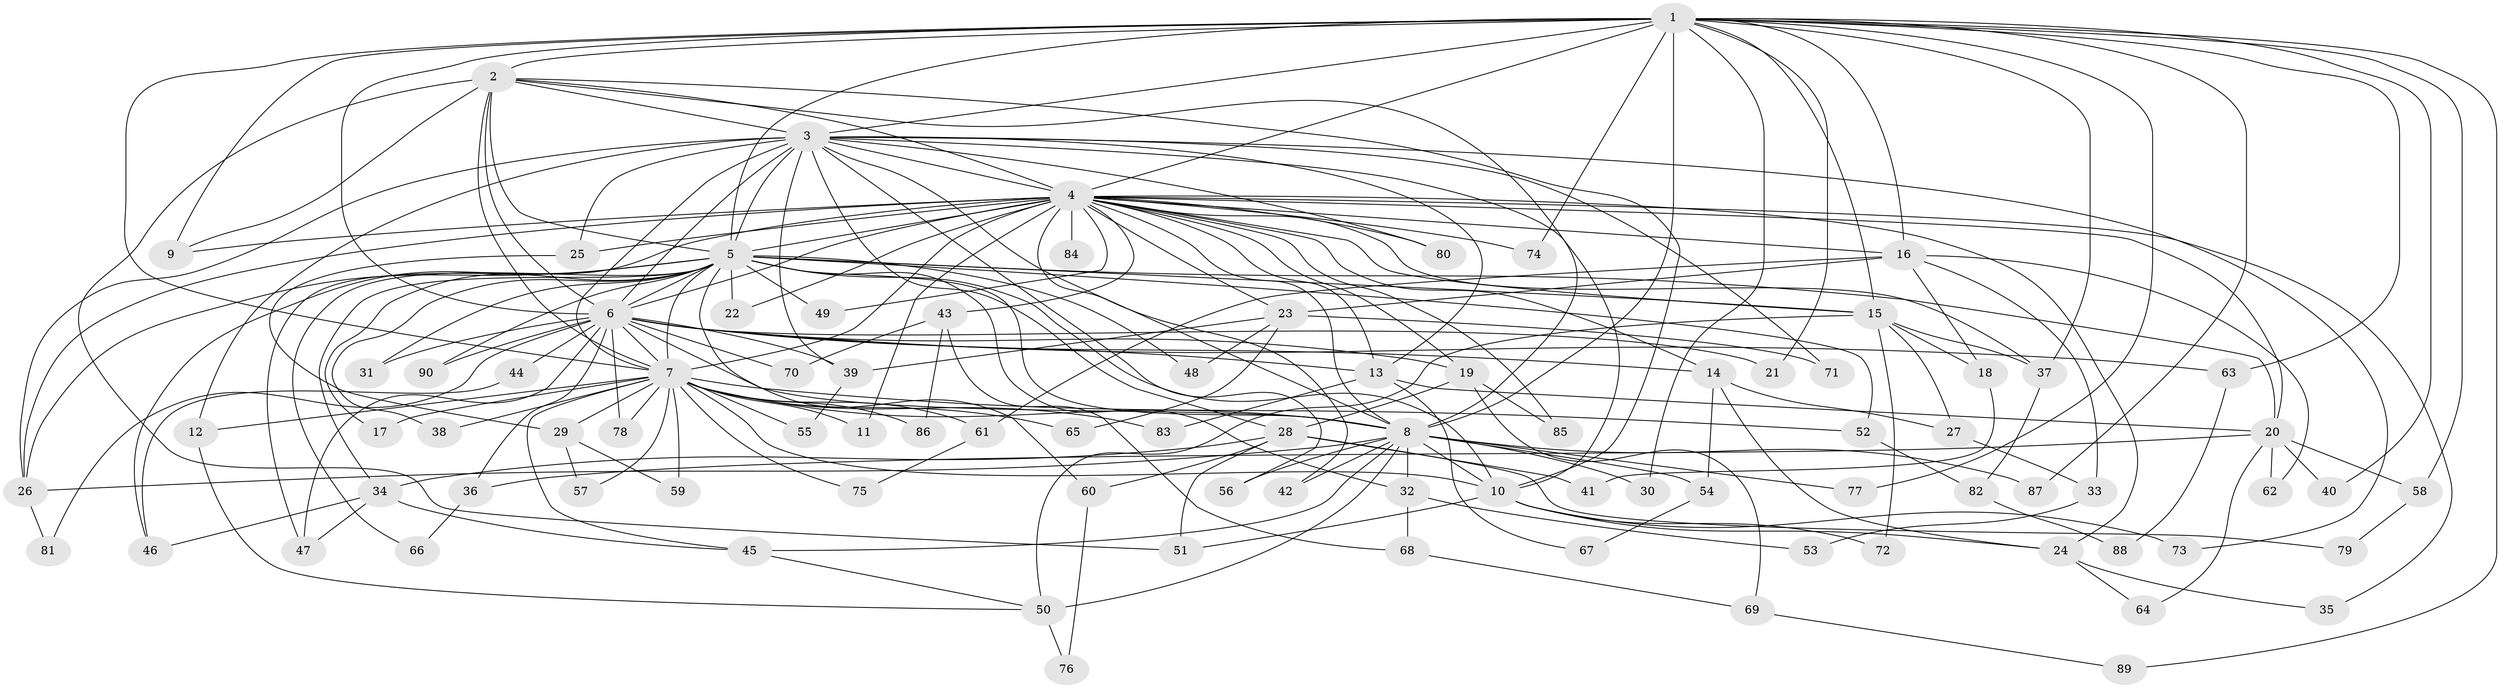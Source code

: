 // original degree distribution, {23: 0.023809523809523808, 12: 0.007936507936507936, 25: 0.007936507936507936, 29: 0.007936507936507936, 22: 0.015873015873015872, 26: 0.007936507936507936, 17: 0.007936507936507936, 3: 0.23015873015873015, 5: 0.047619047619047616, 4: 0.1111111111111111, 2: 0.49206349206349204, 7: 0.023809523809523808, 8: 0.007936507936507936, 6: 0.007936507936507936}
// Generated by graph-tools (version 1.1) at 2025/49/03/04/25 22:49:17]
// undirected, 90 vertices, 207 edges
graph export_dot {
  node [color=gray90,style=filled];
  1;
  2;
  3;
  4;
  5;
  6;
  7;
  8;
  9;
  10;
  11;
  12;
  13;
  14;
  15;
  16;
  17;
  18;
  19;
  20;
  21;
  22;
  23;
  24;
  25;
  26;
  27;
  28;
  29;
  30;
  31;
  32;
  33;
  34;
  35;
  36;
  37;
  38;
  39;
  40;
  41;
  42;
  43;
  44;
  45;
  46;
  47;
  48;
  49;
  50;
  51;
  52;
  53;
  54;
  55;
  56;
  57;
  58;
  59;
  60;
  61;
  62;
  63;
  64;
  65;
  66;
  67;
  68;
  69;
  70;
  71;
  72;
  73;
  74;
  75;
  76;
  77;
  78;
  79;
  80;
  81;
  82;
  83;
  84;
  85;
  86;
  87;
  88;
  89;
  90;
  1 -- 2 [weight=1.0];
  1 -- 3 [weight=1.0];
  1 -- 4 [weight=2.0];
  1 -- 5 [weight=1.0];
  1 -- 6 [weight=3.0];
  1 -- 7 [weight=1.0];
  1 -- 8 [weight=1.0];
  1 -- 9 [weight=1.0];
  1 -- 15 [weight=1.0];
  1 -- 16 [weight=1.0];
  1 -- 21 [weight=1.0];
  1 -- 30 [weight=1.0];
  1 -- 37 [weight=1.0];
  1 -- 40 [weight=1.0];
  1 -- 58 [weight=1.0];
  1 -- 63 [weight=1.0];
  1 -- 74 [weight=1.0];
  1 -- 77 [weight=1.0];
  1 -- 87 [weight=1.0];
  1 -- 89 [weight=1.0];
  2 -- 3 [weight=1.0];
  2 -- 4 [weight=2.0];
  2 -- 5 [weight=1.0];
  2 -- 6 [weight=2.0];
  2 -- 7 [weight=1.0];
  2 -- 8 [weight=2.0];
  2 -- 9 [weight=1.0];
  2 -- 10 [weight=1.0];
  2 -- 51 [weight=1.0];
  3 -- 4 [weight=3.0];
  3 -- 5 [weight=3.0];
  3 -- 6 [weight=2.0];
  3 -- 7 [weight=1.0];
  3 -- 8 [weight=1.0];
  3 -- 10 [weight=1.0];
  3 -- 12 [weight=1.0];
  3 -- 13 [weight=1.0];
  3 -- 25 [weight=1.0];
  3 -- 26 [weight=1.0];
  3 -- 28 [weight=1.0];
  3 -- 39 [weight=1.0];
  3 -- 56 [weight=1.0];
  3 -- 71 [weight=1.0];
  3 -- 73 [weight=1.0];
  3 -- 80 [weight=1.0];
  4 -- 5 [weight=3.0];
  4 -- 6 [weight=4.0];
  4 -- 7 [weight=2.0];
  4 -- 8 [weight=2.0];
  4 -- 9 [weight=1.0];
  4 -- 11 [weight=2.0];
  4 -- 13 [weight=1.0];
  4 -- 14 [weight=1.0];
  4 -- 15 [weight=1.0];
  4 -- 16 [weight=1.0];
  4 -- 19 [weight=1.0];
  4 -- 20 [weight=1.0];
  4 -- 22 [weight=1.0];
  4 -- 23 [weight=2.0];
  4 -- 24 [weight=2.0];
  4 -- 25 [weight=1.0];
  4 -- 26 [weight=1.0];
  4 -- 35 [weight=1.0];
  4 -- 37 [weight=1.0];
  4 -- 42 [weight=1.0];
  4 -- 43 [weight=1.0];
  4 -- 47 [weight=1.0];
  4 -- 49 [weight=1.0];
  4 -- 74 [weight=1.0];
  4 -- 80 [weight=1.0];
  4 -- 84 [weight=2.0];
  4 -- 85 [weight=1.0];
  5 -- 6 [weight=2.0];
  5 -- 7 [weight=1.0];
  5 -- 8 [weight=1.0];
  5 -- 10 [weight=1.0];
  5 -- 15 [weight=1.0];
  5 -- 17 [weight=1.0];
  5 -- 20 [weight=1.0];
  5 -- 22 [weight=1.0];
  5 -- 26 [weight=1.0];
  5 -- 31 [weight=1.0];
  5 -- 32 [weight=1.0];
  5 -- 34 [weight=1.0];
  5 -- 38 [weight=1.0];
  5 -- 46 [weight=1.0];
  5 -- 48 [weight=1.0];
  5 -- 49 [weight=1.0];
  5 -- 52 [weight=1.0];
  5 -- 60 [weight=1.0];
  5 -- 66 [weight=1.0];
  5 -- 90 [weight=1.0];
  6 -- 7 [weight=2.0];
  6 -- 8 [weight=3.0];
  6 -- 13 [weight=1.0];
  6 -- 14 [weight=1.0];
  6 -- 19 [weight=1.0];
  6 -- 21 [weight=1.0];
  6 -- 31 [weight=1.0];
  6 -- 36 [weight=1.0];
  6 -- 39 [weight=1.0];
  6 -- 44 [weight=1.0];
  6 -- 47 [weight=2.0];
  6 -- 63 [weight=1.0];
  6 -- 70 [weight=1.0];
  6 -- 78 [weight=1.0];
  6 -- 81 [weight=1.0];
  6 -- 90 [weight=1.0];
  7 -- 8 [weight=1.0];
  7 -- 10 [weight=1.0];
  7 -- 11 [weight=1.0];
  7 -- 12 [weight=1.0];
  7 -- 17 [weight=1.0];
  7 -- 29 [weight=1.0];
  7 -- 38 [weight=1.0];
  7 -- 45 [weight=1.0];
  7 -- 52 [weight=1.0];
  7 -- 55 [weight=1.0];
  7 -- 57 [weight=1.0];
  7 -- 59 [weight=1.0];
  7 -- 61 [weight=1.0];
  7 -- 65 [weight=1.0];
  7 -- 75 [weight=1.0];
  7 -- 78 [weight=1.0];
  7 -- 83 [weight=1.0];
  7 -- 86 [weight=1.0];
  8 -- 10 [weight=1.0];
  8 -- 26 [weight=1.0];
  8 -- 30 [weight=1.0];
  8 -- 32 [weight=1.0];
  8 -- 42 [weight=1.0];
  8 -- 45 [weight=1.0];
  8 -- 50 [weight=1.0];
  8 -- 54 [weight=1.0];
  8 -- 56 [weight=1.0];
  8 -- 77 [weight=1.0];
  8 -- 87 [weight=1.0];
  10 -- 24 [weight=1.0];
  10 -- 51 [weight=1.0];
  10 -- 72 [weight=1.0];
  10 -- 73 [weight=1.0];
  12 -- 50 [weight=1.0];
  13 -- 20 [weight=1.0];
  13 -- 67 [weight=1.0];
  13 -- 83 [weight=1.0];
  14 -- 24 [weight=1.0];
  14 -- 27 [weight=1.0];
  14 -- 54 [weight=1.0];
  15 -- 18 [weight=1.0];
  15 -- 27 [weight=1.0];
  15 -- 37 [weight=1.0];
  15 -- 50 [weight=1.0];
  15 -- 72 [weight=1.0];
  16 -- 18 [weight=1.0];
  16 -- 23 [weight=1.0];
  16 -- 33 [weight=1.0];
  16 -- 61 [weight=1.0];
  16 -- 62 [weight=1.0];
  18 -- 41 [weight=1.0];
  19 -- 28 [weight=1.0];
  19 -- 69 [weight=1.0];
  19 -- 85 [weight=1.0];
  20 -- 36 [weight=1.0];
  20 -- 40 [weight=1.0];
  20 -- 58 [weight=1.0];
  20 -- 62 [weight=1.0];
  20 -- 64 [weight=1.0];
  23 -- 39 [weight=1.0];
  23 -- 48 [weight=1.0];
  23 -- 65 [weight=1.0];
  23 -- 71 [weight=1.0];
  24 -- 35 [weight=1.0];
  24 -- 64 [weight=1.0];
  25 -- 29 [weight=1.0];
  26 -- 81 [weight=1.0];
  27 -- 33 [weight=1.0];
  28 -- 34 [weight=1.0];
  28 -- 41 [weight=1.0];
  28 -- 51 [weight=1.0];
  28 -- 60 [weight=1.0];
  28 -- 79 [weight=1.0];
  29 -- 57 [weight=1.0];
  29 -- 59 [weight=1.0];
  32 -- 53 [weight=1.0];
  32 -- 68 [weight=1.0];
  33 -- 53 [weight=1.0];
  34 -- 45 [weight=1.0];
  34 -- 46 [weight=1.0];
  34 -- 47 [weight=1.0];
  36 -- 66 [weight=1.0];
  37 -- 82 [weight=1.0];
  39 -- 55 [weight=1.0];
  43 -- 68 [weight=1.0];
  43 -- 70 [weight=1.0];
  43 -- 86 [weight=1.0];
  44 -- 46 [weight=1.0];
  45 -- 50 [weight=1.0];
  50 -- 76 [weight=1.0];
  52 -- 82 [weight=1.0];
  54 -- 67 [weight=1.0];
  58 -- 79 [weight=1.0];
  60 -- 76 [weight=1.0];
  61 -- 75 [weight=1.0];
  63 -- 88 [weight=1.0];
  68 -- 69 [weight=1.0];
  69 -- 89 [weight=1.0];
  82 -- 88 [weight=1.0];
}
